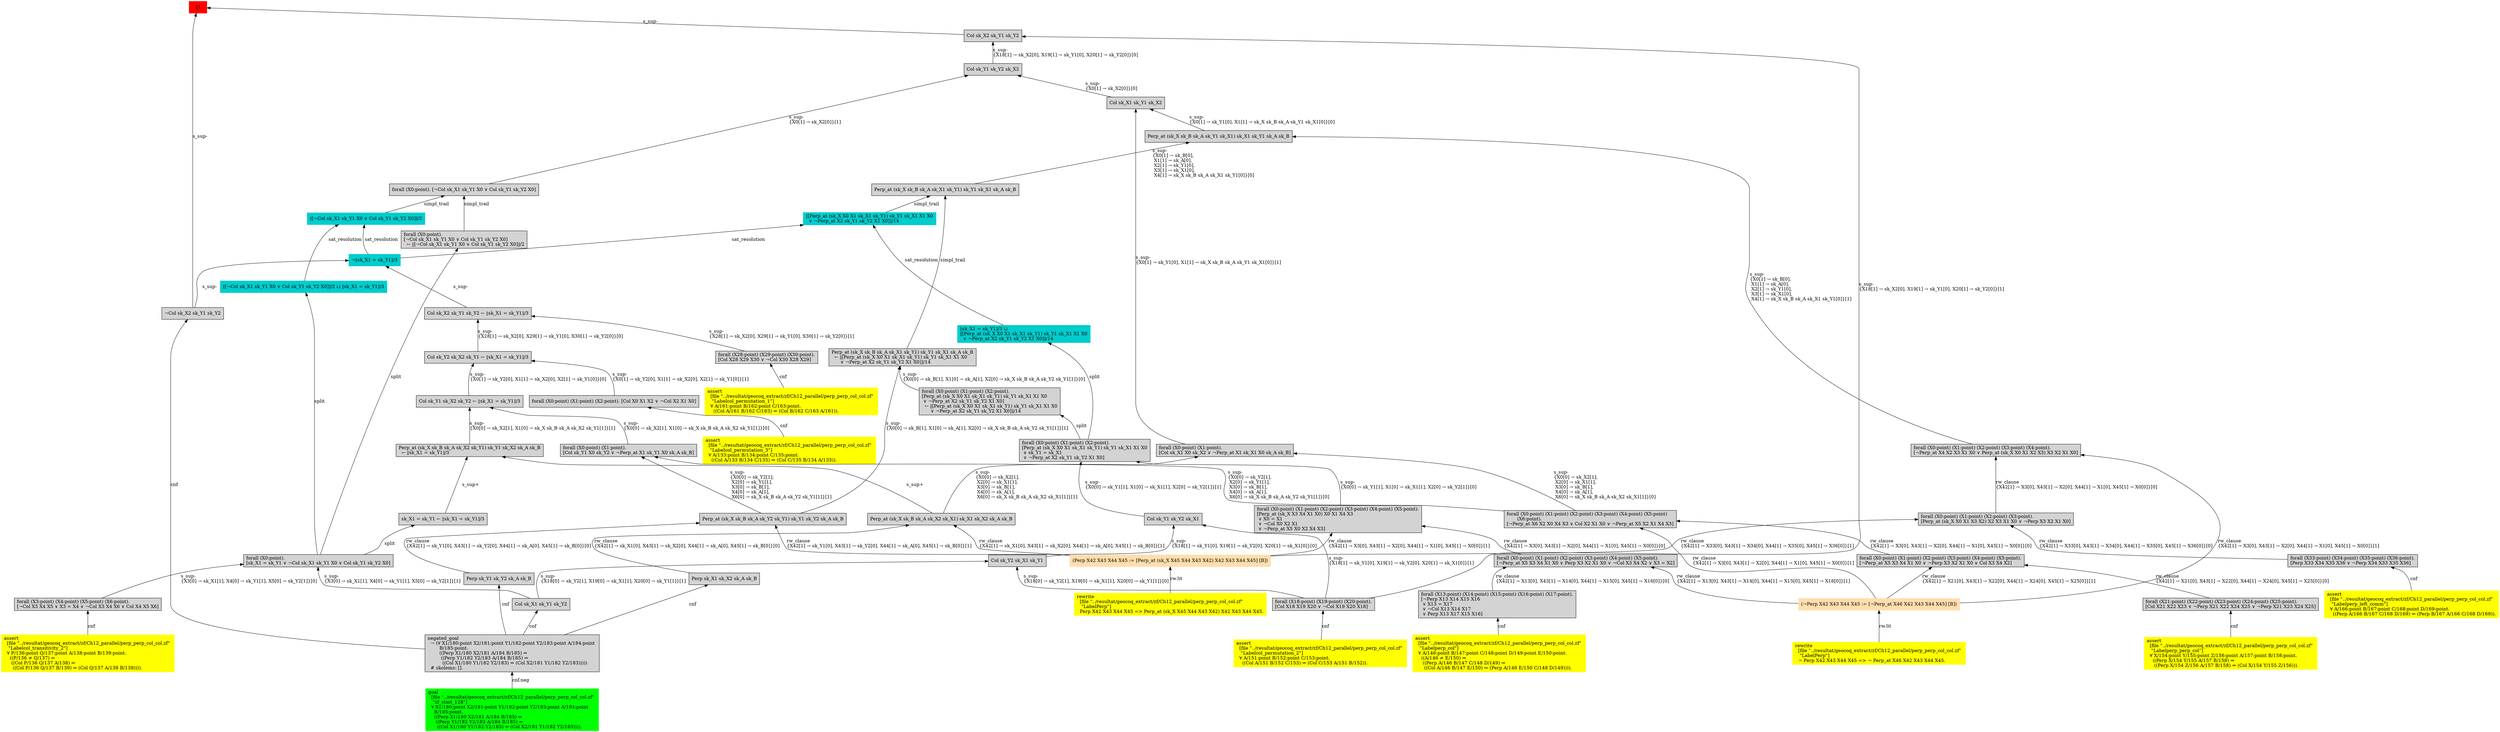digraph "unsat_graph" {
  vertex_0 [color=red, label="[]", shape=box, style=filled];
  vertex_0 -> vertex_1 [label="s_sup-\l", dir="back"];
  vertex_1 [shape=box, label="¬Col sk_X2 sk_Y1 sk_Y2\l", style=filled];
  vertex_1 -> vertex_2 [label="cnf", dir="back"];
  vertex_2 [shape=box, label="negated_goal\l  ¬ (∀ X1/180:point X2/181:point Y1/182:point Y2/183:point A/184:point \l        B/185:point.\l        ((Perp X1/180 X2/181 A/184 B/185) ⇒\l         ((Perp Y1/182 Y2/183 A/184 B/185) ⇒\l          ((Col X1/180 Y1/182 Y2/183) ⇒ (Col X2/181 Y1/182 Y2/183)))))\l  # skolems: [].\l", style=filled];
  vertex_2 -> vertex_3 [label="cnf.neg", dir="back"];
  vertex_3 [color=green, shape=box, label="goal\l  [file \"../resultat/geocoq_extract/zf/Ch12_parallel/perp_perp_col_col.zf\" \l   \"zf_stmt_128\"]\l  ∀ X1/180:point X2/181:point Y1/182:point Y2/183:point A/184:point \l    B/185:point.\l    ((Perp X1/180 X2/181 A/184 B/185) ⇒\l     ((Perp Y1/182 Y2/183 A/184 B/185) ⇒\l      ((Col X1/180 Y1/182 Y2/183) ⇒ (Col X2/181 Y1/182 Y2/183)))).\l", style=filled];
  vertex_0 -> vertex_4 [label="s_sup-\l", dir="back"];
  vertex_4 [shape=box, label="Col sk_X2 sk_Y1 sk_Y2\l", style=filled];
  vertex_4 -> vertex_5 [label="s_sup-\l\{X18[1] → sk_X2[0], X19[1] → sk_Y1[0], X20[1] → sk_Y2[0]\}[1]\l", dir="back"];
  vertex_5 [shape=box, label="forall (X18:point) (X19:point) (X20:point).\l[Col X18 X19 X20 ∨ ¬Col X19 X20 X18]\l", style=filled];
  vertex_5 -> vertex_6 [label="cnf", dir="back"];
  vertex_6 [color=yellow, shape=box, label="assert\l  [file \"../resultat/geocoq_extract/zf/Ch12_parallel/perp_perp_col_col.zf\" \l   \"Labelcol_permutation_2\"]\l  ∀ A/151:point B/152:point C/153:point.\l    ((Col A/151 B/152 C/153) ⇒ (Col C/153 A/151 B/152)).\l", style=filled];
  vertex_4 -> vertex_7 [label="s_sup-\l\{X18[1] → sk_X2[0], X19[1] → sk_Y1[0], X20[1] → sk_Y2[0]\}[0]\l", dir="back"];
  vertex_7 [shape=box, label="Col sk_Y1 sk_Y2 sk_X2\l", style=filled];
  vertex_7 -> vertex_8 [label="s_sup-\l\{X0[1] → sk_X2[0]\}[1]\l", dir="back"];
  vertex_8 [shape=box, label="forall (X0:point). [¬Col sk_X1 sk_Y1 X0 ∨ Col sk_Y1 sk_Y2 X0]\l", style=filled];
  vertex_8 -> vertex_9 [label="simpl_trail", dir="back"];
  vertex_9 [color=cyan3, shape=box, label="⟦[¬Col sk_X1 sk_Y1 X0 ∨ Col sk_Y1 sk_Y2 X0]⟧/2\l", style=filled];
  vertex_9 -> vertex_10 [label="sat_resolution", dir="back"];
  vertex_10 [color=cyan3, shape=box, label="¬⟦sk_X1 = sk_Y1⟧/3\l", style=filled];
  vertex_10 -> vertex_1 [label="s_sup-\l", dir="back"];
  vertex_10 -> vertex_11 [label="s_sup-\l", dir="back"];
  vertex_11 [shape=box, label="Col sk_X2 sk_Y1 sk_Y2 ← ⟦sk_X1 = sk_Y1⟧/3\l", style=filled];
  vertex_11 -> vertex_12 [label="s_sup-\l\{X28[1] → sk_X2[0], X29[1] → sk_Y1[0], X30[1] → sk_Y2[0]\}[1]\l", dir="back"];
  vertex_12 [shape=box, label="forall (X28:point) (X29:point) (X30:point).\l[Col X28 X29 X30 ∨ ¬Col X30 X28 X29]\l", style=filled];
  vertex_12 -> vertex_13 [label="cnf", dir="back"];
  vertex_13 [color=yellow, shape=box, label="assert\l  [file \"../resultat/geocoq_extract/zf/Ch12_parallel/perp_perp_col_col.zf\" \l   \"Labelcol_permutation_1\"]\l  ∀ A/161:point B/162:point C/163:point.\l    ((Col A/161 B/162 C/163) ⇒ (Col B/162 C/163 A/161)).\l", style=filled];
  vertex_11 -> vertex_14 [label="s_sup-\l\{X28[1] → sk_X2[0], X29[1] → sk_Y1[0], X30[1] → sk_Y2[0]\}[0]\l", dir="back"];
  vertex_14 [shape=box, label="Col sk_Y2 sk_X2 sk_Y1 ← ⟦sk_X1 = sk_Y1⟧/3\l", style=filled];
  vertex_14 -> vertex_15 [label="s_sup-\l\{X0[1] → sk_Y2[0], X1[1] → sk_X2[0], X2[1] → sk_Y1[0]\}[1]\l", dir="back"];
  vertex_15 [shape=box, label="forall (X0:point) (X1:point) (X2:point). [Col X0 X1 X2 ∨ ¬Col X2 X1 X0]\l", style=filled];
  vertex_15 -> vertex_16 [label="cnf", dir="back"];
  vertex_16 [color=yellow, shape=box, label="assert\l  [file \"../resultat/geocoq_extract/zf/Ch12_parallel/perp_perp_col_col.zf\" \l   \"Labelcol_permutation_3\"]\l  ∀ A/133:point B/134:point C/135:point.\l    ((Col A/133 B/134 C/135) ⇒ (Col C/135 B/134 A/133)).\l", style=filled];
  vertex_14 -> vertex_17 [label="s_sup-\l\{X0[1] → sk_Y2[0], X1[1] → sk_X2[0], X2[1] → sk_Y1[0]\}[0]\l", dir="back"];
  vertex_17 [shape=box, label="Col sk_Y1 sk_X2 sk_Y2 ← ⟦sk_X1 = sk_Y1⟧/3\l", style=filled];
  vertex_17 -> vertex_18 [label="s_sup-\l\{X0[0] → sk_X2[1], X1[0] → sk_X sk_B sk_A sk_X2 sk_Y1[1]\}[0]\l", dir="back"];
  vertex_18 [shape=box, label="forall (X0:point) (X1:point).\l[Col sk_Y1 X0 sk_Y2 ∨ ¬Perp_at X1 sk_Y1 X0 sk_A sk_B]\l", style=filled];
  vertex_18 -> vertex_19 [label="s_sup-\l\{X0[0] → sk_Y2[1], \l X2[0] → sk_Y1[1], \l X3[0] → sk_B[1], \l X4[0] → sk_A[1], \l X6[0] → sk_X sk_B sk_A sk_Y2 sk_Y1[1]\}[0]\l", dir="back"];
  vertex_19 [shape=box, label="forall (X0:point) (X1:point) (X2:point) (X3:point) (X4:point) (X5:point) \l       (X6:point).\l[¬Perp_at X6 X2 X0 X4 X3 ∨ Col X2 X1 X0 ∨ ¬Perp_at X5 X2 X1 X4 X3]\l", style=filled];
  vertex_19 -> vertex_20 [label="rw_clause\l\{X42[1] → X3[0], X43[1] → X2[0], X44[1] → X1[0], X45[1] → X0[0]\}[1]\l", dir="back"];
  vertex_20 [color=navajowhite, shape=box, label="(¬Perp X42 X43 X44 X45 := [¬Perp_at X46 X42 X43 X44 X45] [B])\l", style=filled];
  vertex_20 -> vertex_21 [label="rw.lit", dir="back"];
  vertex_21 [color=yellow, shape=box, label="rewrite\l  [file \"../resultat/geocoq_extract/zf/Ch12_parallel/perp_perp_col_col.zf\" \l   \"LabelPerp\"]\l  ¬ Perp X42 X43 X44 X45 =\> ¬ Perp_at X46 X42 X43 X44 X45.\l", style=filled];
  vertex_19 -> vertex_22 [label="rw_clause\l\{X42[1] → X3[0], X43[1] → X2[0], X44[1] → X1[0], X45[1] → X0[0]\}[0]\l", dir="back"];
  vertex_22 [shape=box, label="forall (X0:point) (X1:point) (X2:point) (X3:point) (X4:point) (X5:point).\l[¬Perp_at X5 X3 X4 X1 X0 ∨ ¬Perp X3 X2 X1 X0 ∨ Col X3 X4 X2]\l", style=filled];
  vertex_22 -> vertex_20 [label="rw_clause\l\{X42[1] → X21[0], X43[1] → X22[0], X44[1] → X24[0], X45[1] → X25[0]\}[1]\l", dir="back"];
  vertex_22 -> vertex_23 [label="rw_clause\l\{X42[1] → X21[0], X43[1] → X22[0], X44[1] → X24[0], X45[1] → X25[0]\}[0]\l", dir="back"];
  vertex_23 [shape=box, label="forall (X21:point) (X22:point) (X23:point) (X24:point) (X25:point).\l[Col X21 X22 X23 ∨ ¬Perp X21 X22 X24 X25 ∨ ¬Perp X21 X23 X24 X25]\l", style=filled];
  vertex_23 -> vertex_24 [label="cnf", dir="back"];
  vertex_24 [color=yellow, shape=box, label="assert\l  [file \"../resultat/geocoq_extract/zf/Ch12_parallel/perp_perp_col_col.zf\" \l   \"Labelperp_perp_col\"]\l  ∀ X/154:point Y/155:point Z/156:point A/157:point B/158:point.\l    ((Perp X/154 Y/155 A/157 B/158) ⇒\l     ((Perp X/154 Z/156 A/157 B/158) ⇒ (Col X/154 Y/155 Z/156))).\l", style=filled];
  vertex_18 -> vertex_25 [label="s_sup-\l\{X0[0] → sk_Y2[1], \l X2[0] → sk_Y1[1], \l X3[0] → sk_B[1], \l X4[0] → sk_A[1], \l X6[0] → sk_X sk_B sk_A sk_Y2 sk_Y1[1]\}[1]\l", dir="back"];
  vertex_25 [shape=box, label="Perp_at (sk_X sk_B sk_A sk_Y2 sk_Y1) sk_Y1 sk_Y2 sk_A sk_B\l", style=filled];
  vertex_25 -> vertex_26 [label="rw_clause\l\{X42[1] → sk_Y1[0], X43[1] → sk_Y2[0], X44[1] → sk_A[0], X45[1] → sk_B[0]\}[1]\l", dir="back"];
  vertex_26 [color=navajowhite, shape=box, label="(Perp X42 X43 X44 X45 := [Perp_at (sk_X X45 X44 X43 X42) X42 X43 X44 X45] [B])\l", style=filled];
  vertex_26 -> vertex_27 [label="rw.lit", dir="back"];
  vertex_27 [color=yellow, shape=box, label="rewrite\l  [file \"../resultat/geocoq_extract/zf/Ch12_parallel/perp_perp_col_col.zf\" \l   \"LabelPerp\"]\l  Perp X42 X43 X44 X45 =\> Perp_at (sk_X X45 X44 X43 X42) X42 X43 X44 X45.\l", style=filled];
  vertex_25 -> vertex_28 [label="rw_clause\l\{X42[1] → sk_Y1[0], X43[1] → sk_Y2[0], X44[1] → sk_A[0], X45[1] → sk_B[0]\}[0]\l", dir="back"];
  vertex_28 [shape=box, label="Perp sk_Y1 sk_Y2 sk_A sk_B\l", style=filled];
  vertex_28 -> vertex_2 [label="cnf", dir="back"];
  vertex_17 -> vertex_29 [label="s_sup-\l\{X0[0] → sk_X2[1], X1[0] → sk_X sk_B sk_A sk_X2 sk_Y1[1]\}[1]\l", dir="back"];
  vertex_29 [shape=box, label="Perp_at (sk_X sk_B sk_A sk_X2 sk_Y1) sk_Y1 sk_X2 sk_A sk_B\l  ← ⟦sk_X1 = sk_Y1⟧/3\l", style=filled];
  vertex_29 -> vertex_30 [label="s_sup+\l", dir="back"];
  vertex_30 [shape=box, label="Perp_at (sk_X sk_B sk_A sk_X2 sk_X1) sk_X1 sk_X2 sk_A sk_B\l", style=filled];
  vertex_30 -> vertex_26 [label="rw_clause\l\{X42[1] → sk_X1[0], X43[1] → sk_X2[0], X44[1] → sk_A[0], X45[1] → sk_B[0]\}[1]\l", dir="back"];
  vertex_30 -> vertex_31 [label="rw_clause\l\{X42[1] → sk_X1[0], X43[1] → sk_X2[0], X44[1] → sk_A[0], X45[1] → sk_B[0]\}[0]\l", dir="back"];
  vertex_31 [shape=box, label="Perp sk_X1 sk_X2 sk_A sk_B\l", style=filled];
  vertex_31 -> vertex_2 [label="cnf", dir="back"];
  vertex_29 -> vertex_32 [label="s_sup+\l", dir="back"];
  vertex_32 [shape=box, label="sk_X1 = sk_Y1 ← ⟦sk_X1 = sk_Y1⟧/3\l", style=filled];
  vertex_32 -> vertex_33 [label="split", dir="back"];
  vertex_33 [shape=box, label="forall (X0:point).\l[sk_X1 = sk_Y1 ∨ ¬Col sk_X1 sk_Y1 X0 ∨ Col sk_Y1 sk_Y2 X0]\l", style=filled];
  vertex_33 -> vertex_34 [label="s_sup-\l\{X3[0] → sk_X1[1], X4[0] → sk_Y1[1], X5[0] → sk_Y2[1]\}[0]\l", dir="back"];
  vertex_34 [shape=box, label="forall (X3:point) (X4:point) (X5:point) (X6:point).\l[¬Col X3 X4 X5 ∨ X3 = X4 ∨ ¬Col X3 X4 X6 ∨ Col X4 X5 X6]\l", style=filled];
  vertex_34 -> vertex_35 [label="cnf", dir="back"];
  vertex_35 [color=yellow, shape=box, label="assert\l  [file \"../resultat/geocoq_extract/zf/Ch12_parallel/perp_perp_col_col.zf\" \l   \"Labelcol_transitivity_2\"]\l  ∀ P/136:point Q/137:point A/138:point B/139:point.\l    ((P/136 ≠ Q/137) ⇒\l     ((Col P/136 Q/137 A/138) ⇒\l      ((Col P/136 Q/137 B/139) ⇒ (Col Q/137 A/138 B/139)))).\l", style=filled];
  vertex_33 -> vertex_36 [label="s_sup-\l\{X3[0] → sk_X1[1], X4[0] → sk_Y1[1], X5[0] → sk_Y2[1]\}[1]\l", dir="back"];
  vertex_36 [shape=box, label="Col sk_X1 sk_Y1 sk_Y2\l", style=filled];
  vertex_36 -> vertex_2 [label="cnf", dir="back"];
  vertex_9 -> vertex_37 [label="sat_resolution", dir="back"];
  vertex_37 [color=cyan3, shape=box, label="⟦[¬Col sk_X1 sk_Y1 X0 ∨ Col sk_Y1 sk_Y2 X0]⟧/2 ⊔ ⟦sk_X1 = sk_Y1⟧/3\l", style=filled];
  vertex_37 -> vertex_33 [label="split", dir="back"];
  vertex_8 -> vertex_38 [label="simpl_trail", dir="back"];
  vertex_38 [shape=box, label="forall (X0:point).\l[¬Col sk_X1 sk_Y1 X0 ∨ Col sk_Y1 sk_Y2 X0]\l  ← ⟦[¬Col sk_X1 sk_Y1 X0 ∨ Col sk_Y1 sk_Y2 X0]⟧/2\l", style=filled];
  vertex_38 -> vertex_33 [label="split", dir="back"];
  vertex_7 -> vertex_39 [label="s_sup-\l\{X0[1] → sk_X2[0]\}[0]\l", dir="back"];
  vertex_39 [shape=box, label="Col sk_X1 sk_Y1 sk_X2\l", style=filled];
  vertex_39 -> vertex_40 [label="s_sup-\l\{X0[1] → sk_Y1[0], X1[1] → sk_X sk_B sk_A sk_Y1 sk_X1[0]\}[1]\l", dir="back"];
  vertex_40 [shape=box, label="forall (X0:point) (X1:point).\l[Col sk_X1 X0 sk_X2 ∨ ¬Perp_at X1 sk_X1 X0 sk_A sk_B]\l", style=filled];
  vertex_40 -> vertex_19 [label="s_sup-\l\{X0[0] → sk_X2[1], \l X2[0] → sk_X1[1], \l X3[0] → sk_B[1], \l X4[0] → sk_A[1], \l X6[0] → sk_X sk_B sk_A sk_X2 sk_X1[1]\}[0]\l", dir="back"];
  vertex_40 -> vertex_30 [label="s_sup-\l\{X0[0] → sk_X2[1], \l X2[0] → sk_X1[1], \l X3[0] → sk_B[1], \l X4[0] → sk_A[1], \l X6[0] → sk_X sk_B sk_A sk_X2 sk_X1[1]\}[1]\l", dir="back"];
  vertex_39 -> vertex_41 [label="s_sup-\l\{X0[1] → sk_Y1[0], X1[1] → sk_X sk_B sk_A sk_Y1 sk_X1[0]\}[0]\l", dir="back"];
  vertex_41 [shape=box, label="Perp_at (sk_X sk_B sk_A sk_Y1 sk_X1) sk_X1 sk_Y1 sk_A sk_B\l", style=filled];
  vertex_41 -> vertex_42 [label="s_sup-\l\{X0[1] → sk_B[0], \l X1[1] → sk_A[0], \l X2[1] → sk_Y1[0], \l X3[1] → sk_X1[0], \l X4[1] → sk_X sk_B sk_A sk_X1 sk_Y1[0]\}[1]\l", dir="back"];
  vertex_42 [shape=box, label="forall (X0:point) (X1:point) (X2:point) (X3:point) (X4:point).\l[¬Perp_at X4 X2 X3 X1 X0 ∨ Perp_at (sk_X X0 X1 X2 X3) X3 X2 X1 X0]\l", style=filled];
  vertex_42 -> vertex_20 [label="rw_clause\l\{X42[1] → X3[0], X43[1] → X2[0], X44[1] → X1[0], X45[1] → X0[0]\}[1]\l", dir="back"];
  vertex_42 -> vertex_43 [label="rw_clause\l\{X42[1] → X3[0], X43[1] → X2[0], X44[1] → X1[0], X45[1] → X0[0]\}[0]\l", dir="back"];
  vertex_43 [shape=box, label="forall (X0:point) (X1:point) (X2:point) (X3:point).\l[Perp_at (sk_X X0 X1 X3 X2) X2 X3 X1 X0 ∨ ¬Perp X3 X2 X1 X0]\l", style=filled];
  vertex_43 -> vertex_26 [label="rw_clause\l\{X42[1] → X33[0], X43[1] → X34[0], X44[1] → X35[0], X45[1] → X36[0]\}[1]\l", dir="back"];
  vertex_43 -> vertex_44 [label="rw_clause\l\{X42[1] → X33[0], X43[1] → X34[0], X44[1] → X35[0], X45[1] → X36[0]\}[0]\l", dir="back"];
  vertex_44 [shape=box, label="forall (X33:point) (X34:point) (X35:point) (X36:point).\l[Perp X33 X34 X35 X36 ∨ ¬Perp X34 X33 X35 X36]\l", style=filled];
  vertex_44 -> vertex_45 [label="cnf", dir="back"];
  vertex_45 [color=yellow, shape=box, label="assert\l  [file \"../resultat/geocoq_extract/zf/Ch12_parallel/perp_perp_col_col.zf\" \l   \"Labelperp_left_comm\"]\l  ∀ A/166:point B/167:point C/168:point D/169:point.\l    ((Perp A/166 B/167 C/168 D/169) ⇒ (Perp B/167 A/166 C/168 D/169)).\l", style=filled];
  vertex_41 -> vertex_46 [label="s_sup-\l\{X0[1] → sk_B[0], \l X1[1] → sk_A[0], \l X2[1] → sk_Y1[0], \l X3[1] → sk_X1[0], \l X4[1] → sk_X sk_B sk_A sk_X1 sk_Y1[0]\}[0]\l", dir="back"];
  vertex_46 [shape=box, label="Perp_at (sk_X sk_B sk_A sk_X1 sk_Y1) sk_Y1 sk_X1 sk_A sk_B\l", style=filled];
  vertex_46 -> vertex_47 [label="simpl_trail", dir="back"];
  vertex_47 [color=cyan3, shape=box, label="⟦[Perp_at (sk_X X0 X1 sk_X1 sk_Y1) sk_Y1 sk_X1 X1 X0\l  ∨ ¬Perp_at X2 sk_Y1 sk_Y2 X1 X0]⟧/14\l", style=filled];
  vertex_47 -> vertex_10 [label="sat_resolution", dir="back"];
  vertex_47 -> vertex_48 [label="sat_resolution", dir="back"];
  vertex_48 [color=cyan3, shape=box, label="⟦sk_X1 = sk_Y1⟧/3 ⊔ \l⟦[Perp_at (sk_X X0 X1 sk_X1 sk_Y1) sk_Y1 sk_X1 X1 X0\l  ∨ ¬Perp_at X2 sk_Y1 sk_Y2 X1 X0]⟧/14\l", style=filled];
  vertex_48 -> vertex_49 [label="split", dir="back"];
  vertex_49 [shape=box, label="forall (X0:point) (X1:point) (X2:point).\l[Perp_at (sk_X X0 X1 sk_X1 sk_Y1) sk_Y1 sk_X1 X1 X0\l ∨ sk_Y1 = sk_X1\l ∨ ¬Perp_at X2 sk_Y1 sk_Y2 X1 X0]\l", style=filled];
  vertex_49 -> vertex_50 [label="s_sup-\l\{X0[0] → sk_Y1[1], X1[0] → sk_X1[1], X2[0] → sk_Y2[1]\}[0]\l", dir="back"];
  vertex_50 [shape=box, label="forall (X0:point) (X1:point) (X2:point) (X3:point) (X4:point) (X5:point).\l[Perp_at (sk_X X3 X4 X1 X0) X0 X1 X4 X3\l ∨ X0 = X1\l ∨ ¬Col X0 X2 X1\l ∨ ¬Perp_at X5 X0 X2 X4 X3]\l", style=filled];
  vertex_50 -> vertex_26 [label="rw_clause\l\{X42[1] → X3[0], X43[1] → X2[0], X44[1] → X1[0], X45[1] → X0[0]\}[1]\l", dir="back"];
  vertex_50 -> vertex_51 [label="rw_clause\l\{X42[1] → X3[0], X43[1] → X2[0], X44[1] → X1[0], X45[1] → X0[0]\}[0]\l", dir="back"];
  vertex_51 [shape=box, label="forall (X0:point) (X1:point) (X2:point) (X3:point) (X4:point) (X5:point).\l[¬Perp_at X5 X3 X4 X1 X0 ∨ Perp X3 X2 X1 X0 ∨ ¬Col X3 X4 X2 ∨ X3 = X2]\l", style=filled];
  vertex_51 -> vertex_20 [label="rw_clause\l\{X42[1] → X13[0], X43[1] → X14[0], X44[1] → X15[0], X45[1] → X16[0]\}[1]\l", dir="back"];
  vertex_51 -> vertex_52 [label="rw_clause\l\{X42[1] → X13[0], X43[1] → X14[0], X44[1] → X15[0], X45[1] → X16[0]\}[0]\l", dir="back"];
  vertex_52 [shape=box, label="forall (X13:point) (X14:point) (X15:point) (X16:point) (X17:point).\l[¬Perp X13 X14 X15 X16\l ∨ X13 = X17\l ∨ ¬Col X13 X14 X17\l ∨ Perp X13 X17 X15 X16]\l", style=filled];
  vertex_52 -> vertex_53 [label="cnf", dir="back"];
  vertex_53 [color=yellow, shape=box, label="assert\l  [file \"../resultat/geocoq_extract/zf/Ch12_parallel/perp_perp_col_col.zf\" \l   \"Labelperp_col\"]\l  ∀ A/146:point B/147:point C/148:point D/149:point E/150:point.\l    ((A/146 ≠ E/150) ⇒\l     ((Perp A/146 B/147 C/148 D/149) ⇒\l      ((Col A/146 B/147 E/150) ⇒ (Perp A/146 E/150 C/148 D/149)))).\l", style=filled];
  vertex_49 -> vertex_54 [label="s_sup-\l\{X0[0] → sk_Y1[1], X1[0] → sk_X1[1], X2[0] → sk_Y2[1]\}[1]\l", dir="back"];
  vertex_54 [shape=box, label="Col sk_Y1 sk_Y2 sk_X1\l", style=filled];
  vertex_54 -> vertex_5 [label="s_sup-\l\{X18[1] → sk_Y1[0], X19[1] → sk_Y2[0], X20[1] → sk_X1[0]\}[1]\l", dir="back"];
  vertex_54 -> vertex_55 [label="s_sup-\l\{X18[1] → sk_Y1[0], X19[1] → sk_Y2[0], X20[1] → sk_X1[0]\}[0]\l", dir="back"];
  vertex_55 [shape=box, label="Col sk_Y2 sk_X1 sk_Y1\l", style=filled];
  vertex_55 -> vertex_5 [label="s_sup-\l\{X18[0] → sk_Y2[1], X19[0] → sk_X1[1], X20[0] → sk_Y1[1]\}[0]\l", dir="back"];
  vertex_55 -> vertex_36 [label="s_sup-\l\{X18[0] → sk_Y2[1], X19[0] → sk_X1[1], X20[0] → sk_Y1[1]\}[1]\l", dir="back"];
  vertex_46 -> vertex_56 [label="simpl_trail", dir="back"];
  vertex_56 [shape=box, label="Perp_at (sk_X sk_B sk_A sk_X1 sk_Y1) sk_Y1 sk_X1 sk_A sk_B\l  ← ⟦[Perp_at (sk_X X0 X1 sk_X1 sk_Y1) sk_Y1 sk_X1 X1 X0\l      ∨ ¬Perp_at X2 sk_Y1 sk_Y2 X1 X0]⟧/14\l", style=filled];
  vertex_56 -> vertex_57 [label="s_sup-\l\{X0[0] → sk_B[1], X1[0] → sk_A[1], X2[0] → sk_X sk_B sk_A sk_Y2 sk_Y1[1]\}[0]\l", dir="back"];
  vertex_57 [shape=box, label="forall (X0:point) (X1:point) (X2:point).\l[Perp_at (sk_X X0 X1 sk_X1 sk_Y1) sk_Y1 sk_X1 X1 X0\l ∨ ¬Perp_at X2 sk_Y1 sk_Y2 X1 X0]\l  ← ⟦[Perp_at (sk_X X0 X1 sk_X1 sk_Y1) sk_Y1 sk_X1 X1 X0\l      ∨ ¬Perp_at X2 sk_Y1 sk_Y2 X1 X0]⟧/14\l", style=filled];
  vertex_57 -> vertex_49 [label="split", dir="back"];
  vertex_56 -> vertex_25 [label="s_sup-\l\{X0[0] → sk_B[1], X1[0] → sk_A[1], X2[0] → sk_X sk_B sk_A sk_Y2 sk_Y1[1]\}[1]\l", dir="back"];
  }


